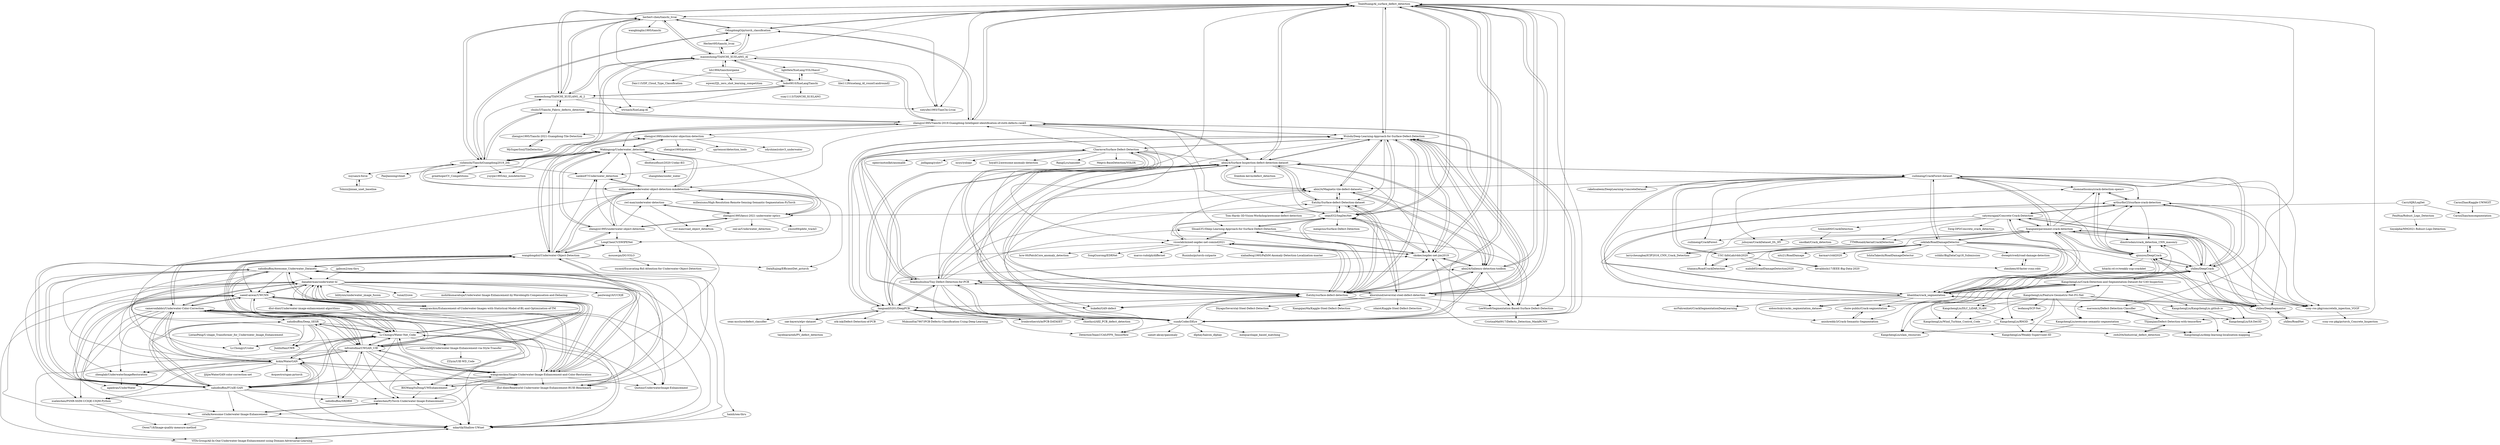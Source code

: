 digraph G {
"YeahHuang/Al_surface_defect_detection" -> "herbert-chen/tianchi_lvcai"
"YeahHuang/Al_surface_defect_detection" -> "Wslsdx/Deep-Learning-Approach-for-Surface-Defect-Detection"
"YeahHuang/Al_surface_defect_detection" -> "abin24/Surface-Inspection-defect-detection-dataset"
"YeahHuang/Al_surface_defect_detection" -> "seanXYZ/SegDecNet"
"YeahHuang/Al_surface_defect_detection" -> "OdingdongO/pytorch_classification"
"YeahHuang/Al_surface_defect_detection" -> "xieyufei1993/TianChi-Lvcai"
"YeahHuang/Al_surface_defect_detection" -> "skokec/segdec-net-jim2019"
"YeahHuang/Al_surface_defect_detection" -> "khornlund/severstal-steel-defect-detection"
"YeahHuang/Al_surface_defect_detection" -> "zhengye1995/Tianchi-2019-Guangdong-Intelligent-identification-of-cloth-defects-rank5"
"YeahHuang/Al_surface_defect_detection" -> "Eatzhy/surface-defect-detection"
"YeahHuang/Al_surface_defect_detection" -> "abin24/Saliency-detection-toolbox"
"YeahHuang/Al_surface_defect_detection" -> "maozezhong/TIANCHI_XUELANG_AI_2"
"YeahHuang/Al_surface_defect_detection" -> "LeeWise9/Segmentation-Based-Surface-Defect-Detection"
"YeahHuang/Al_surface_defect_detection" -> "marooncn/Defect-Detection-Classifier"
"YeahHuang/Al_surface_defect_detection" -> "TSjianjiao/Defect-Detection-with-tensorflow"
"zhengye1995/Tianchi-2019-Guangdong-Intelligent-identification-of-cloth-defects-rank5" -> "cizhenshi/TianchiGuangdong2019_2th"
"zhengye1995/Tianchi-2019-Guangdong-Intelligent-identification-of-cloth-defects-rank5" -> "chuliuT/Tianchi_Fabric_defects_detection"
"zhengye1995/Tianchi-2019-Guangdong-Intelligent-identification-of-cloth-defects-rank5" -> "YeahHuang/Al_surface_defect_detection"
"zhengye1995/Tianchi-2019-Guangdong-Intelligent-identification-of-cloth-defects-rank5" -> "zhengye1995/Tianchi-2021-Guangdong-Tile-Detection"
"zhengye1995/Tianchi-2019-Guangdong-Intelligent-identification-of-cloth-defects-rank5" -> "maozezhong/TIANCHI_XUELANG_AI"
"zhengye1995/Tianchi-2019-Guangdong-Intelligent-identification-of-cloth-defects-rank5" -> "milleniums/underwater-object-detection-mmdetection"
"zhengye1995/Tianchi-2019-Guangdong-Intelligent-identification-of-cloth-defects-rank5" -> "Wslsdx/Deep-Learning-Approach-for-Surface-Defect-Detection"
"zhengye1995/Tianchi-2019-Guangdong-Intelligent-identification-of-cloth-defects-rank5" -> "OdingdongO/pytorch_classification"
"zhengye1995/Tianchi-2019-Guangdong-Intelligent-identification-of-cloth-defects-rank5" -> "Wakinguup/Underwater_detection"
"zhengye1995/Tianchi-2019-Guangdong-Intelligent-identification-of-cloth-defects-rank5" -> "zhengye1995/underwater-objection-detection"
"zhengye1995/Tianchi-2019-Guangdong-Intelligent-identification-of-cloth-defects-rank5" -> "khornlund/severstal-steel-defect-detection"
"zhengye1995/Tianchi-2019-Guangdong-Intelligent-identification-of-cloth-defects-rank5" -> "herbert-chen/tianchi_lvcai"
"zhengye1995/Tianchi-2019-Guangdong-Intelligent-identification-of-cloth-defects-rank5" -> "seanXYZ/SegDecNet"
"zhengye1995/Tianchi-2019-Guangdong-Intelligent-identification-of-cloth-defects-rank5" -> "abin24/Surface-Inspection-defect-detection-dataset"
"zhengye1995/Tianchi-2019-Guangdong-Intelligent-identification-of-cloth-defects-rank5" -> "Eatzhy/surface-defect-detection"
"zhengye1995/Tianchi-2021-Guangdong-Tile-Detection" -> "MySuperSoul/TileDetection"
"abin24/Surface-Inspection-defect-detection-dataset" -> "Wslsdx/Deep-Learning-Approach-for-Surface-Defect-Detection"
"abin24/Surface-Inspection-defect-detection-dataset" -> "YeahHuang/Al_surface_defect_detection"
"abin24/Surface-Inspection-defect-detection-dataset" -> "Eatzhy/surface-defect-detection"
"abin24/Surface-Inspection-defect-detection-dataset" -> "abin24/Magnetic-tile-defect-datasets."
"abin24/Surface-Inspection-defect-detection-dataset" -> "sundyCoder/DEye"
"abin24/Surface-Inspection-defect-detection-dataset" -> "abin24/Saliency-detection-toolbox"
"abin24/Surface-Inspection-defect-detection-dataset" -> "Eatzhy/Surface-defect-Detection-dataset"
"abin24/Surface-Inspection-defect-detection-dataset" -> "Ixiaohuihuihui/Tiny-Defect-Detection-for-PCB"
"abin24/Surface-Inspection-defect-detection-dataset" -> "freedom-kevin/defect_detection"
"abin24/Surface-Inspection-defect-detection-dataset" -> "seanXYZ/SegDecNet"
"abin24/Surface-Inspection-defect-detection-dataset" -> "tangsanli5201/DeepPCB"
"abin24/Surface-Inspection-defect-detection-dataset" -> "skokec/segdec-net-jim2019"
"abin24/Surface-Inspection-defect-detection-dataset" -> "cuilimeng/CrackForest-dataset"
"abin24/Surface-Inspection-defect-detection-dataset" -> "hukefei/GAN-defect"
"abin24/Surface-Inspection-defect-detection-dataset" -> "zhengye1995/Tianchi-2019-Guangdong-Intelligent-identification-of-cloth-defects-rank5"
"sundyCoder/DEye" -> "Wslsdx/Deep-Learning-Approach-for-Surface-Defect-Detection"
"sundyCoder/DEye" -> "abin24/Surface-Inspection-defect-detection-dataset"
"sundyCoder/DEye" -> "Eatzhy/surface-defect-detection"
"sundyCoder/DEye" -> "abin24/Saliency-detection-toolbox"
"sundyCoder/DEye" -> "Ixiaohuihuihui/Tiny-Defect-Detection-for-PCB"
"sundyCoder/DEye" -> "meiqua/shape_based_matching" ["e"=1]
"sundyCoder/DEye" -> "tangsanli5201/DeepPCB"
"sundyCoder/DEye" -> "Charmve/Surface-Defect-Detection"
"sundyCoder/DEye" -> "YeahHuang/Al_surface_defect_detection"
"sundyCoder/DEye" -> "abin24/Magnetic-tile-defect-datasets."
"sundyCoder/DEye" -> "DetectionTeamUCAS/FPN_Tensorflow" ["e"=1]
"sundyCoder/DEye" -> "seanXYZ/SegDecNet"
"sundyCoder/DEye" -> "samet-akcay/ganomaly" ["e"=1]
"sundyCoder/DEye" -> "skokec/segdec-net-jim2019"
"sundyCoder/DEye" -> "dlphay/halcon_dlphay" ["e"=1]
"zhengye1995/underwater-objection-detection" -> "wangdongdut/Underwater-Object-Detection"
"zhengye1995/underwater-objection-detection" -> "zdyshine/yolov3_underwater"
"zhengye1995/underwater-objection-detection" -> "zhengye1995/pretrained"
"zhengye1995/underwater-objection-detection" -> "sankin97/Underwater_detection"
"zhengye1995/underwater-objection-detection" -> "Wakinguup/Underwater_detection"
"zhengye1995/underwater-objection-detection" -> "spytensor/detection_tools"
"Eatzhy/surface-defect-detection" -> "Wslsdx/Deep-Learning-Approach-for-Surface-Defect-Detection"
"Eatzhy/surface-defect-detection" -> "abin24/Surface-Inspection-defect-detection-dataset"
"Eatzhy/surface-defect-detection" -> "sundyCoder/DEye"
"Eatzhy/surface-defect-detection" -> "Charmve/Surface-Defect-Detection"
"Eatzhy/surface-defect-detection" -> "YeahHuang/Al_surface_defect_detection"
"Eatzhy/surface-defect-detection" -> "abin24/Saliency-detection-toolbox"
"Eatzhy/surface-defect-detection" -> "Ixiaohuihuihui/Tiny-Defect-Detection-for-PCB"
"Eatzhy/surface-defect-detection" -> "seanXYZ/SegDecNet"
"Eatzhy/surface-defect-detection" -> "skokec/segdec-net-jim2019"
"Eatzhy/surface-defect-detection" -> "Eatzhy/Surface-defect-Detection-dataset"
"Eatzhy/surface-defect-detection" -> "vicoslab/mixed-segdec-net-comind2021"
"Eatzhy/surface-defect-detection" -> "hukefei/GAN-defect"
"Eatzhy/surface-defect-detection" -> "abin24/Magnetic-tile-defect-datasets."
"Eatzhy/surface-defect-detection" -> "tangsanli5201/DeepPCB"
"Eatzhy/surface-defect-detection" -> "zwb204/Industrial_defect_detection"
"Wslsdx/Deep-Learning-Approach-for-Surface-Defect-Detection" -> "Eatzhy/surface-defect-detection"
"Wslsdx/Deep-Learning-Approach-for-Surface-Defect-Detection" -> "abin24/Surface-Inspection-defect-detection-dataset"
"Wslsdx/Deep-Learning-Approach-for-Surface-Defect-Detection" -> "skokec/segdec-net-jim2019"
"Wslsdx/Deep-Learning-Approach-for-Surface-Defect-Detection" -> "YeahHuang/Al_surface_defect_detection"
"Wslsdx/Deep-Learning-Approach-for-Surface-Defect-Detection" -> "seanXYZ/SegDecNet"
"Wslsdx/Deep-Learning-Approach-for-Surface-Defect-Detection" -> "sundyCoder/DEye"
"Wslsdx/Deep-Learning-Approach-for-Surface-Defect-Detection" -> "abin24/Saliency-detection-toolbox"
"Wslsdx/Deep-Learning-Approach-for-Surface-Defect-Detection" -> "hukefei/GAN-defect"
"Wslsdx/Deep-Learning-Approach-for-Surface-Defect-Detection" -> "Ixiaohuihuihui/Tiny-Defect-Detection-for-PCB"
"Wslsdx/Deep-Learning-Approach-for-Surface-Defect-Detection" -> "abin24/Magnetic-tile-defect-datasets."
"Wslsdx/Deep-Learning-Approach-for-Surface-Defect-Detection" -> "zhengye1995/Tianchi-2019-Guangdong-Intelligent-identification-of-cloth-defects-rank5"
"Wslsdx/Deep-Learning-Approach-for-Surface-Defect-Detection" -> "khornlund/severstal-steel-defect-detection"
"Wslsdx/Deep-Learning-Approach-for-Surface-Defect-Detection" -> "tangsanli5201/DeepPCB"
"Wslsdx/Deep-Learning-Approach-for-Surface-Defect-Detection" -> "Charmve/Surface-Defect-Detection"
"Wslsdx/Deep-Learning-Approach-for-Surface-Defect-Detection" -> "Eatzhy/Surface-defect-Detection-dataset"
"skokec/segdec-net-jim2019" -> "seanXYZ/SegDecNet"
"skokec/segdec-net-jim2019" -> "Wslsdx/Deep-Learning-Approach-for-Surface-Defect-Detection"
"skokec/segdec-net-jim2019" -> "LeeWise9/Segmentation-Based-Surface-Defect-Detection"
"skokec/segdec-net-jim2019" -> "vicoslab/mixed-segdec-net-comind2021"
"skokec/segdec-net-jim2019" -> "YeahHuang/Al_surface_defect_detection"
"skokec/segdec-net-jim2019" -> "abin24/Saliency-detection-toolbox"
"skokec/segdec-net-jim2019" -> "ShuaiLYU/Deep-Learning-Approach-for-Surface-Defect-Detection"
"Eatzhy/Surface-defect-Detection-dataset" -> "abin24/Magnetic-tile-defect-datasets."
"Eatzhy/Surface-defect-Detection-dataset" -> "abin24/Surface-Inspection-defect-detection-dataset"
"Eatzhy/Surface-defect-Detection-dataset" -> "seanXYZ/SegDecNet"
"Eatzhy/Surface-defect-Detection-dataset" -> "khornlund/severstal-steel-defect-detection"
"Eatzhy/Surface-defect-Detection-dataset" -> "Eatzhy/surface-defect-detection"
"Eatzhy/Surface-defect-Detection-dataset" -> "Tom-Hardy-3D-Vision-Workshop/awesome-defect-detection"
"abin24/Magnetic-tile-defect-datasets." -> "abin24/Surface-Inspection-defect-detection-dataset"
"abin24/Magnetic-tile-defect-datasets." -> "abin24/Saliency-detection-toolbox"
"abin24/Magnetic-tile-defect-datasets." -> "Eatzhy/Surface-defect-Detection-dataset"
"abin24/Magnetic-tile-defect-datasets." -> "LeeWise9/Segmentation-Based-Surface-Defect-Detection"
"abin24/Magnetic-tile-defect-datasets." -> "Wslsdx/Deep-Learning-Approach-for-Surface-Defect-Detection"
"shomnathsomu/crack-detection-opencv" -> "arthurflor23/surface-crack-detection"
"shomnathsomu/crack-detection-opencv" -> "qinnzou/DeepCrack"
"yhlleo/RoadNet" -> "yhlleo/DeepSegmentor"
"sekilab/RoadDamageDetector" -> "USC-InfoLab/rddc2020"
"sekilab/RoadDamageDetector" -> "fyangneil/pavement-crack-detection"
"sekilab/RoadDamageDetector" -> "titanmu/RoadCrackDetection"
"sekilab/RoadDamageDetector" -> "dweeptrivedi/road-damage-detection"
"sekilab/RoadDamageDetector" -> "cuilimeng/CrackForest-dataset"
"sekilab/RoadDamageDetector" -> "zhezheey/tf-faster-rcnn-rddc"
"sekilab/RoadDamageDetector" -> "khanhha/crack_segmentation"
"sekilab/RoadDamageDetector" -> "IshitaTakeshi/RoadDamageDetector"
"sekilab/RoadDamageDetector" -> "sshkhr/BigDataCup18_Submission"
"sekilab/RoadDamageDetector" -> "kevaldoshi17/IEEE-Big-Data-2020"
"sekilab/RoadDamageDetector" -> "nitz21/RoadDamage"
"sekilab/RoadDamageDetector" -> "yhlleo/DeepSegmentor"
"sekilab/RoadDamageDetector" -> "yhlleo/DeepCrack"
"sekilab/RoadDamageDetector" -> "karmarv/rdd2020"
"sekilab/RoadDamageDetector" -> "ccny-ros-pkg/concreteIn_inpection_VGGF"
"Charmve/Surface-Defect-Detection" -> "Eatzhy/surface-defect-detection"
"Charmve/Surface-Defect-Detection" -> "openvinotoolkit/anomalib" ["e"=1]
"Charmve/Surface-Defect-Detection" -> "sundyCoder/DEye"
"Charmve/Surface-Defect-Detection" -> "Wslsdx/Deep-Learning-Approach-for-Surface-Defect-Detection"
"Charmve/Surface-Defect-Detection" -> "Ixiaohuihuihui/Tiny-Defect-Detection-for-PCB"
"Charmve/Surface-Defect-Detection" -> "vicoslab/mixed-segdec-net-comind2021"
"Charmve/Surface-Defect-Detection" -> "ShuaiLYU/Deep-Learning-Approach-for-Surface-Defect-Detection"
"Charmve/Surface-Defect-Detection" -> "jinfagang/yolov7" ["e"=1]
"Charmve/Surface-Defect-Detection" -> "iscyy/yoloair" ["e"=1]
"Charmve/Surface-Defect-Detection" -> "abin24/Surface-Inspection-defect-detection-dataset"
"Charmve/Surface-Defect-Detection" -> "hoya012/awesome-anomaly-detection" ["e"=1]
"Charmve/Surface-Defect-Detection" -> "tangsanli5201/DeepPCB"
"Charmve/Surface-Defect-Detection" -> "zhengye1995/Tianchi-2019-Guangdong-Intelligent-identification-of-cloth-defects-rank5"
"Charmve/Surface-Defect-Detection" -> "RangiLyu/nanodet" ["e"=1]
"Charmve/Surface-Defect-Detection" -> "Megvii-BaseDetection/YOLOX" ["e"=1]
"cuilimeng/CrackForest-dataset" -> "fyangneil/pavement-crack-detection"
"cuilimeng/CrackForest-dataset" -> "khanhha/crack_segmentation"
"cuilimeng/CrackForest-dataset" -> "yhlleo/DeepCrack"
"cuilimeng/CrackForest-dataset" -> "cuilimeng/CrackForest"
"cuilimeng/CrackForest-dataset" -> "USC-InfoLab/rddc2020"
"cuilimeng/CrackForest-dataset" -> "abin24/Surface-Inspection-defect-detection-dataset"
"cuilimeng/CrackForest-dataset" -> "sekilab/RoadDamageDetector"
"cuilimeng/CrackForest-dataset" -> "arthurflor23/surface-crack-detection"
"cuilimeng/CrackForest-dataset" -> "ccny-ros-pkg/concreteIn_inpection_VGGF"
"cuilimeng/CrackForest-dataset" -> "yhlleo/DeepSegmentor"
"cuilimeng/CrackForest-dataset" -> "qinnzou/DeepCrack"
"cuilimeng/CrackForest-dataset" -> "abin24/Magnetic-tile-defect-datasets."
"cuilimeng/CrackForest-dataset" -> "rakehsaleem/DeepLearning-ConcreteDataset"
"cuilimeng/CrackForest-dataset" -> "juhuyan/CrackDataset_DL_HY"
"cuilimeng/CrackForest-dataset" -> "shomnathsomu/crack-detection-opencv"
"zae-bayern/elpv-dataset" -> "tayebiarasteh/PV_defect_detection"
"zae-bayern/elpv-dataset" -> "tangsanli5201/DeepPCB"
"cizhenshi/TianchiGuangdong2019_2th" -> "zhengye1995/Tianchi-2019-Guangdong-Intelligent-identification-of-cloth-defects-rank5"
"cizhenshi/TianchiGuangdong2019_2th" -> "chuliuT/Tianchi_Fabric_defects_detection"
"cizhenshi/TianchiGuangdong2019_2th" -> "milleniums/underwater-object-detection-mmdetection"
"cizhenshi/TianchiGuangdong2019_2th" -> "Wakinguup/Underwater_detection"
"cizhenshi/TianchiGuangdong2019_2th" -> "yuyijie1995/my_mmdetection"
"cizhenshi/TianchiGuangdong2019_2th" -> "herbert-chen/tianchi_lvcai"
"cizhenshi/TianchiGuangdong2019_2th" -> "OdingdongO/pytorch_classification"
"cizhenshi/TianchiGuangdong2019_2th" -> "PanJianning/cbnet" ["e"=1]
"cizhenshi/TianchiGuangdong2019_2th" -> "xuyuan/x-force"
"cizhenshi/TianchiGuangdong2019_2th" -> "zhengye1995/underwater-objection-detection"
"cizhenshi/TianchiGuangdong2019_2th" -> "greathope/CV_Competitions"
"cizhenshi/TianchiGuangdong2019_2th" -> "maozezhong/TIANCHI_XUELANG_AI"
"cizhenshi/TianchiGuangdong2019_2th" -> "maozezhong/TIANCHI_XUELANG_AI_2"
"cizhenshi/TianchiGuangdong2019_2th" -> "sankin97/Underwater_detection"
"danaberman/underwater-hl" -> "saeed-anwar/UWCNN"
"danaberman/underwater-hl" -> "mkartik/Shallow-UWnet"
"danaberman/underwater-hl" -> "zhenglab/UnderwaterImageRestoration"
"danaberman/underwater-hl" -> "paulwong16/UCIQE"
"danaberman/underwater-hl" -> "cameronfabbri/Underwater-Color-Correction"
"danaberman/underwater-hl" -> "infrontofme/UWGAN_UIE"
"danaberman/underwater-hl" -> "bilityniu/underwater_image_fusion"
"danaberman/underwater-hl" -> "cxtalk/Awesome-Underwater-Image-Enhancement"
"danaberman/underwater-hl" -> "Quitino/UnderwaterImage-Enhancement"
"danaberman/underwater-hl" -> "wangyanckxx/Single-Underwater-Image-Enhancement-and-Color-Restoration"
"danaberman/underwater-hl" -> "Li-Chongyi/Water-Net_Code"
"danaberman/underwater-hl" -> "tunai/l2uwe"
"danaberman/underwater-hl" -> "mohitkumarahuja/Underwater-Image-Enhancement-by-Wavelength-Compensation-and-Dehazing"
"danaberman/underwater-hl" -> "dlut-dimt/Realworld-Underwater-Image-Enhancement-RUIE-Benchmark"
"danaberman/underwater-hl" -> "wangyanckxx/Enhancement-of-Underwater-Images-with-Statistical-Model-of-BL-and-Optimization-of-TM"
"qinnzou/DeepCrack" -> "yhlleo/DeepCrack"
"qinnzou/DeepCrack" -> "yhlleo/DeepSegmentor"
"qinnzou/DeepCrack" -> "dimitrisdais/crack_detection_CNN_masonry"
"qinnzou/DeepCrack" -> "shomnathsomu/crack-detection-opencv"
"qinnzou/DeepCrack" -> "fyangneil/pavement-crack-detection"
"qinnzou/DeepCrack" -> "khanhha/crack_segmentation"
"qinnzou/DeepCrack" -> "arthurflor23/surface-crack-detection"
"qinnzou/DeepCrack" -> "hitachi-rd-cv/weakly-sup-crackdet"
"satyenrajpal/Concrete-Crack-Detection" -> "ccny-ros-pkg/concreteIn_inpection_VGGF"
"satyenrajpal/Concrete-Crack-Detection" -> "TTMRonald/AerialCrackDetection"
"satyenrajpal/Concrete-Crack-Detection" -> "arthurflor23/surface-crack-detection"
"satyenrajpal/Concrete-Crack-Detection" -> "yhlleo/DeepCrack"
"satyenrajpal/Concrete-Crack-Detection" -> "larrycheungbai/ICIP2016_CNN_Crack_Detection"
"satyenrajpal/Concrete-Crack-Detection" -> "khanhha/crack_segmentation"
"satyenrajpal/Concrete-Crack-Detection" -> "toxinoid00/CrackDetection"
"satyenrajpal/Concrete-Crack-Detection" -> "Swig-DPI/Concrete_crack_detection"
"satyenrajpal/Concrete-Crack-Detection" -> "fyangneil/pavement-crack-detection"
"LintaoPeng/U-shape_Transformer_for_Underwater_Image_Enhancement" -> "Li-Chongyi/Ucolor"
"xahidbuffon/FUnIE-GAN" -> "wangyanckxx/Single-Underwater-Image-Enhancement-and-Color-Restoration"
"xahidbuffon/FUnIE-GAN" -> "cameronfabbri/Underwater-Color-Correction"
"xahidbuffon/FUnIE-GAN" -> "Li-Chongyi/Water-Net_Code"
"xahidbuffon/FUnIE-GAN" -> "saeed-anwar/UWCNN"
"xahidbuffon/FUnIE-GAN" -> "infrontofme/UWGAN_UIE"
"xahidbuffon/FUnIE-GAN" -> "xahidbuffon/Awesome_Underwater_Datasets"
"xahidbuffon/FUnIE-GAN" -> "kskin/WaterGAN"
"xahidbuffon/FUnIE-GAN" -> "xahidbuffon/Deep_SESR"
"xahidbuffon/FUnIE-GAN" -> "wangdongdut/Underwater-Object-Detection"
"xahidbuffon/FUnIE-GAN" -> "xueleichen/PyTorch-Underwater-Image-Enhancement"
"xahidbuffon/FUnIE-GAN" -> "danaberman/underwater-hl"
"xahidbuffon/FUnIE-GAN" -> "cxtalk/Awesome-Underwater-Image-Enhancement"
"xahidbuffon/FUnIE-GAN" -> "xahidbuffon/SRDRM"
"xahidbuffon/FUnIE-GAN" -> "xueleichen/PSNR-SSIM-UCIQE-UIQM-Python"
"xahidbuffon/FUnIE-GAN" -> "mkartik/Shallow-UWnet"
"chuliuT/Tianchi_Fabric_defects_detection" -> "zhengye1995/Tianchi-2019-Guangdong-Intelligent-identification-of-cloth-defects-rank5"
"chuliuT/Tianchi_Fabric_defects_detection" -> "cizhenshi/TianchiGuangdong2019_2th"
"chuliuT/Tianchi_Fabric_defects_detection" -> "maozezhong/TIANCHI_XUELANG_AI_2"
"chuliuT/Tianchi_Fabric_defects_detection" -> "zhengye1995/Tianchi-2021-Guangdong-Tile-Detection"
"maozezhong/TIANCHI_XUELANG_AI" -> "maozezhong/TIANCHI_XUELANG_AI_2"
"maozezhong/TIANCHI_XUELANG_AI" -> "bobo0810/XueLangTianchi"
"maozezhong/TIANCHI_XUELANG_AI" -> "herbert-chen/tianchi_lvcai"
"maozezhong/TIANCHI_XUELANG_AI" -> "Herbert95/tianchi_lvcai"
"maozezhong/TIANCHI_XUELANG_AI" -> "zhengye1995/Tianchi-2019-Guangdong-Intelligent-identification-of-cloth-defects-rank5"
"maozezhong/TIANCHI_XUELANG_AI" -> "lightfate/XueLang-YOLOhasst"
"maozezhong/TIANCHI_XUELANG_AI" -> "lsh1994/tianchiorgame"
"maozezhong/TIANCHI_XUELANG_AI" -> "YeahHuang/Al_surface_defect_detection"
"maozezhong/TIANCHI_XUELANG_AI" -> "cizhenshi/TianchiGuangdong2019_2th"
"maozezhong/TIANCHI_XUELANG_AI" -> "xieyufei1993/TianChi-Lvcai"
"maozezhong/TIANCHI_XUELANG_AI" -> "wtrnash/XueLang-AI"
"maozezhong/TIANCHI_XUELANG_AI" -> "OdingdongO/pytorch_classification"
"dimitrisdais/crack_detection_CNN_masonry" -> "qinnzou/DeepCrack"
"yhlleo/DeepCrack" -> "yhlleo/DeepSegmentor"
"yhlleo/DeepCrack" -> "khanhha/crack_segmentation"
"yhlleo/DeepCrack" -> "qinnzou/DeepCrack"
"yhlleo/DeepCrack" -> "fyangneil/pavement-crack-detection"
"yhlleo/DeepCrack" -> "ccny-ros-pkg/concreteIn_inpection_VGGF"
"yhlleo/DeepCrack" -> "anishreddy3/Crack-Semantic-Segmentation"
"yhlleo/DeepCrack" -> "satyenrajpal/Concrete-Crack-Detection"
"yhlleo/DeepCrack" -> "arthurflor23/surface-crack-detection"
"yhlleo/DeepCrack" -> "KangchengLiu/Crack-Detection-and-Segmentation-Dataset-for-UAV-Inspection"
"yhlleo/DeepCrack" -> "dimitrisdais/crack_detection_CNN_masonry"
"yhlleo/DeepCrack" -> "choiw-public/Crack-segmentation"
"yhlleo/DeepCrack" -> "aidonchuk/cracks_segmentation_dataset"
"yhlleo/DeepCrack" -> "cuilimeng/CrackForest-dataset"
"cameronfabbri/Underwater-Color-Correction" -> "kskin/WaterGAN"
"cameronfabbri/Underwater-Color-Correction" -> "xahidbuffon/FUnIE-GAN"
"cameronfabbri/Underwater-Color-Correction" -> "wangyanckxx/Single-Underwater-Image-Enhancement-and-Color-Restoration"
"cameronfabbri/Underwater-Color-Correction" -> "Li-Chongyi/Water-Net_Code"
"cameronfabbri/Underwater-Color-Correction" -> "infrontofme/UWGAN_UIE"
"cameronfabbri/Underwater-Color-Correction" -> "danaberman/underwater-hl"
"cameronfabbri/Underwater-Color-Correction" -> "saeed-anwar/UWCNN"
"cameronfabbri/Underwater-Color-Correction" -> "dlut-dimt/Realworld-Underwater-Image-Enhancement-RUIE-Benchmark"
"cameronfabbri/Underwater-Color-Correction" -> "mkartik/Shallow-UWnet"
"cameronfabbri/Underwater-Color-Correction" -> "zhenglab/UnderwaterImageRestoration"
"cameronfabbri/Underwater-Color-Correction" -> "agaldran/UnderWater"
"cameronfabbri/Underwater-Color-Correction" -> "xahidbuffon/Deep_SESR"
"cameronfabbri/Underwater-Color-Correction" -> "wangdongdut/Underwater-Object-Detection"
"cameronfabbri/Underwater-Color-Correction" -> "Quitino/UnderwaterImage-Enhancement"
"cameronfabbri/Underwater-Color-Correction" -> "xueleichen/PSNR-SSIM-UCIQE-UIQM-Python"
"seanXYZ/SegDecNet" -> "skokec/segdec-net-jim2019"
"seanXYZ/SegDecNet" -> "vicoslab/mixed-segdec-net-comind2021"
"seanXYZ/SegDecNet" -> "Wslsdx/Deep-Learning-Approach-for-Surface-Defect-Detection"
"seanXYZ/SegDecNet" -> "ShuaiLYU/Deep-Learning-Approach-for-Surface-Defect-Detection"
"seanXYZ/SegDecNet" -> "YeahHuang/Al_surface_defect_detection"
"seanXYZ/SegDecNet" -> "mengcius/Surface-Defect-Detection"
"seanXYZ/SegDecNet" -> "Eatzhy/Surface-defect-Detection-dataset"
"seanXYZ/SegDecNet" -> "Eatzhy/surface-defect-detection"
"Wakinguup/Underwater_detection" -> "milleniums/underwater-object-detection-mmdetection"
"Wakinguup/Underwater_detection" -> "zhengye1995/underwater-object-detection"
"Wakinguup/Underwater_detection" -> "wangdongdut/Underwater-Object-Detection"
"Wakinguup/Underwater_detection" -> "sankin97/Underwater_detection"
"Wakinguup/Underwater_detection" -> "zhengye1995/kesci-2021-underwater-optics"
"Wakinguup/Underwater_detection" -> "cizhenshi/TianchiGuangdong2019_2th"
"Wakinguup/Underwater_detection" -> "zhengye1995/underwater-objection-detection"
"Wakinguup/Underwater_detection" -> "yuyijie1995/my_mmdetection"
"Wakinguup/Underwater_detection" -> "dbofseuofhust/2020-Uodac-KG"
"OdingdongO/pytorch_classification" -> "herbert-chen/tianchi_lvcai"
"OdingdongO/pytorch_classification" -> "YeahHuang/Al_surface_defect_detection"
"OdingdongO/pytorch_classification" -> "cizhenshi/TianchiGuangdong2019_2th"
"OdingdongO/pytorch_classification" -> "Herbert95/tianchi_lvcai"
"OdingdongO/pytorch_classification" -> "maozezhong/TIANCHI_XUELANG_AI"
"OdingdongO/pytorch_classification" -> "zhengye1995/Tianchi-2019-Guangdong-Intelligent-identification-of-cloth-defects-rank5"
"khanhha/crack_segmentation" -> "yhlleo/DeepCrack"
"khanhha/crack_segmentation" -> "yhlleo/DeepSegmentor"
"khanhha/crack_segmentation" -> "fyangneil/pavement-crack-detection"
"khanhha/crack_segmentation" -> "qinnzou/DeepCrack"
"khanhha/crack_segmentation" -> "arthurflor23/surface-crack-detection"
"khanhha/crack_segmentation" -> "KangchengLiu/Crack-Detection-and-Segmentation-Dataset-for-UAV-Inspection"
"khanhha/crack_segmentation" -> "cuilimeng/CrackForest-dataset"
"khanhha/crack_segmentation" -> "anishreddy3/Crack-Semantic-Segmentation"
"khanhha/crack_segmentation" -> "satyenrajpal/Concrete-Crack-Detection"
"khanhha/crack_segmentation" -> "ccny-ros-pkg/concreteIn_inpection_VGGF"
"khanhha/crack_segmentation" -> "mrFahrenhiet/CrackSegmentationDeepLearning"
"khanhha/crack_segmentation" -> "dimitrisdais/crack_detection_CNN_masonry"
"khanhha/crack_segmentation" -> "choiw-public/Crack-segmentation"
"khanhha/crack_segmentation" -> "shomnathsomu/crack-detection-opencv"
"khanhha/crack_segmentation" -> "aidonchuk/cracks_segmentation_dataset"
"Li-Chongyi/Water-Net_Code" -> "xahidbuffon/FUnIE-GAN"
"Li-Chongyi/Water-Net_Code" -> "infrontofme/UWGAN_UIE"
"Li-Chongyi/Water-Net_Code" -> "cameronfabbri/Underwater-Color-Correction"
"Li-Chongyi/Water-Net_Code" -> "wangyanckxx/Single-Underwater-Image-Enhancement-and-Color-Restoration"
"Li-Chongyi/Water-Net_Code" -> "BIGWangYuDong/UWEnhancement"
"Li-Chongyi/Water-Net_Code" -> "kskin/WaterGAN"
"Li-Chongyi/Water-Net_Code" -> "mkartik/Shallow-UWnet"
"Li-Chongyi/Water-Net_Code" -> "saeed-anwar/UWCNN"
"Li-Chongyi/Water-Net_Code" -> "danaberman/underwater-hl"
"Li-Chongyi/Water-Net_Code" -> "xahidbuffon/Deep_SESR"
"Li-Chongyi/Water-Net_Code" -> "xahidbuffon/SRDRM"
"Li-Chongyi/Water-Net_Code" -> "JunlinHan/CWR"
"Li-Chongyi/Water-Net_Code" -> "AdarshMJ/Underwater-Image-Enhancement-via-Style-Transfer"
"Li-Chongyi/Water-Net_Code" -> "Li-Chongyi/Ucolor"
"Li-Chongyi/Water-Net_Code" -> "xahidbuffon/Awesome_Underwater_Datasets"
"infrontofme/UWGAN_UIE" -> "saeed-anwar/UWCNN"
"infrontofme/UWGAN_UIE" -> "Li-Chongyi/Water-Net_Code"
"infrontofme/UWGAN_UIE" -> "xahidbuffon/FUnIE-GAN"
"infrontofme/UWGAN_UIE" -> "cameronfabbri/Underwater-Color-Correction"
"infrontofme/UWGAN_UIE" -> "kskin/WaterGAN"
"infrontofme/UWGAN_UIE" -> "danaberman/underwater-hl"
"infrontofme/UWGAN_UIE" -> "wangdongdut/Underwater-Object-Detection"
"infrontofme/UWGAN_UIE" -> "zhenglab/UnderwaterImageRestoration"
"infrontofme/UWGAN_UIE" -> "wangyanckxx/Single-Underwater-Image-Enhancement-and-Color-Restoration"
"infrontofme/UWGAN_UIE" -> "mkartik/Shallow-UWnet"
"infrontofme/UWGAN_UIE" -> "xahidbuffon/Deep_SESR"
"infrontofme/UWGAN_UIE" -> "dlut-dimt/Realworld-Underwater-Image-Enhancement-RUIE-Benchmark"
"infrontofme/UWGAN_UIE" -> "VITA-Group/All-In-One-Underwater-Image-Enhancement-using-Domain-Adversarial-Learning"
"infrontofme/UWGAN_UIE" -> "xahidbuffon/Awesome_Underwater_Datasets"
"infrontofme/UWGAN_UIE" -> "BIGWangYuDong/UWEnhancement"
"wangyanckxx/Single-Underwater-Image-Enhancement-and-Color-Restoration" -> "xahidbuffon/FUnIE-GAN"
"wangyanckxx/Single-Underwater-Image-Enhancement-and-Color-Restoration" -> "cameronfabbri/Underwater-Color-Correction"
"wangyanckxx/Single-Underwater-Image-Enhancement-and-Color-Restoration" -> "Li-Chongyi/Water-Net_Code"
"wangyanckxx/Single-Underwater-Image-Enhancement-and-Color-Restoration" -> "danaberman/underwater-hl"
"wangyanckxx/Single-Underwater-Image-Enhancement-and-Color-Restoration" -> "saeed-anwar/UWCNN"
"wangyanckxx/Single-Underwater-Image-Enhancement-and-Color-Restoration" -> "xahidbuffon/Awesome_Underwater_Datasets"
"wangyanckxx/Single-Underwater-Image-Enhancement-and-Color-Restoration" -> "infrontofme/UWGAN_UIE"
"wangyanckxx/Single-Underwater-Image-Enhancement-and-Color-Restoration" -> "wangdongdut/Underwater-Object-Detection"
"wangyanckxx/Single-Underwater-Image-Enhancement-and-Color-Restoration" -> "cxtalk/Awesome-Underwater-Image-Enhancement"
"wangyanckxx/Single-Underwater-Image-Enhancement-and-Color-Restoration" -> "kskin/WaterGAN"
"wangyanckxx/Single-Underwater-Image-Enhancement-and-Color-Restoration" -> "BIGWangYuDong/UWEnhancement"
"wangyanckxx/Single-Underwater-Image-Enhancement-and-Color-Restoration" -> "xueleichen/PyTorch-Underwater-Image-Enhancement"
"wangyanckxx/Single-Underwater-Image-Enhancement-and-Color-Restoration" -> "dlut-dimt/Realworld-Underwater-Image-Enhancement-RUIE-Benchmark"
"wangyanckxx/Single-Underwater-Image-Enhancement-and-Color-Restoration" -> "Quitino/UnderwaterImage-Enhancement"
"wangyanckxx/Single-Underwater-Image-Enhancement-and-Color-Restoration" -> "Wakinguup/Underwater_detection"
"khornlund/severstal-steel-defect-detection" -> "Diyago/Severstal-Steel-Defect-Detection"
"khornlund/severstal-steel-defect-detection" -> "YeahHuang/Al_surface_defect_detection"
"khornlund/severstal-steel-defect-detection" -> "Eatzhy/Surface-defect-Detection-dataset"
"khornlund/severstal-steel-defect-detection" -> "Ixiaohuihuihui/Tiny-Defect-Detection-for-PCB"
"khornlund/severstal-steel-defect-detection" -> "zhengye1995/Tianchi-2019-Guangdong-Intelligent-identification-of-cloth-defects-rank5"
"khornlund/severstal-steel-defect-detection" -> "XiangqianMa/Kaggle-Steel-Defect-Detection"
"khornlund/severstal-steel-defect-detection" -> "LeeWise9/Segmentation-Based-Surface-Defect-Detection"
"khornlund/severstal-steel-defect-detection" -> "Wslsdx/Deep-Learning-Approach-for-Surface-Defect-Detection"
"khornlund/severstal-steel-defect-detection" -> "zdaiot/Kaggle-Steel-Defect-Detection"
"khornlund/severstal-steel-defect-detection" -> "seanXYZ/SegDecNet"
"khornlund/severstal-steel-defect-detection" -> "marooncn/Defect-Detection-Classifier"
"khornlund/severstal-steel-defect-detection" -> "hukefei/GAN-defect"
"Ixiaohuihuihui/Tiny-Defect-Detection-for-PCB" -> "tangsanli5201/DeepPCB"
"Ixiaohuihuihui/Tiny-Defect-Detection-for-PCB" -> "abin24/Saliency-detection-toolbox"
"Ixiaohuihuihui/Tiny-Defect-Detection-for-PCB" -> "DetectionTeamUCAS/FPN_Tensorflow" ["e"=1]
"Ixiaohuihuihui/Tiny-Defect-Detection-for-PCB" -> "chinthysl/AXI_PCB_defect_detection"
"Ixiaohuihuihui/Tiny-Defect-Detection-for-PCB" -> "Eatzhy/surface-defect-detection"
"Ixiaohuihuihui/Tiny-Defect-Detection-for-PCB" -> "Wslsdx/Deep-Learning-Approach-for-Surface-Defect-Detection"
"Ixiaohuihuihui/Tiny-Defect-Detection-for-PCB" -> "khornlund/severstal-steel-defect-detection"
"Ixiaohuihuihui/Tiny-Defect-Detection-for-PCB" -> "sundyCoder/DEye"
"Ixiaohuihuihui/Tiny-Defect-Detection-for-PCB" -> "abin24/Surface-Inspection-defect-detection-dataset"
"Ixiaohuihuihui/Tiny-Defect-Detection-for-PCB" -> "YeahHuang/Al_surface_defect_detection"
"Ixiaohuihuihui/Tiny-Defect-Detection-for-PCB" -> "Eatzhy/Surface-defect-Detection-dataset"
"Ixiaohuihuihui/Tiny-Defect-Detection-for-PCB" -> "Charmve/Surface-Defect-Detection"
"Ixiaohuihuihui/Tiny-Defect-Detection-for-PCB" -> "Ironbrotherstyle/PCB-DATASET"
"Ixiaohuihuihui/Tiny-Defect-Detection-for-PCB" -> "abin24/Magnetic-tile-defect-datasets."
"Ixiaohuihuihui/Tiny-Defect-Detection-for-PCB" -> "ShuaiLYU/Deep-Learning-Approach-for-Surface-Defect-Detection"
"xueleichen/PSNR-SSIM-UCIQE-UIQM-Python" -> "Owen718/Image-quality-measure-method"
"xueleichen/PSNR-SSIM-UCIQE-UIQM-Python" -> "mkartik/Shallow-UWnet"
"zhenglab/UnderwaterImageRestoration" -> "agaldran/UnderWater"
"wangdongdut/Underwater-Object-Detection" -> "milleniums/underwater-object-detection-mmdetection"
"wangdongdut/Underwater-Object-Detection" -> "zhengye1995/underwater-object-detection"
"wangdongdut/Underwater-Object-Detection" -> "zhengye1995/underwater-objection-detection"
"wangdongdut/Underwater-Object-Detection" -> "infrontofme/UWGAN_UIE"
"wangdongdut/Underwater-Object-Detection" -> "Wakinguup/Underwater_detection"
"wangdongdut/Underwater-Object-Detection" -> "LongChenCV/SWIPENet"
"wangdongdut/Underwater-Object-Detection" -> "wangyanckxx/Single-Underwater-Image-Enhancement-and-Color-Restoration"
"wangdongdut/Underwater-Object-Detection" -> "sankin97/Underwater_detection"
"wangdongdut/Underwater-Object-Detection" -> "xahidbuffon/FUnIE-GAN"
"wangdongdut/Underwater-Object-Detection" -> "DataXujing/EfficientDet_pytorch"
"wangdongdut/Underwater-Object-Detection" -> "Li-Chongyi/Water-Net_Code"
"wangdongdut/Underwater-Object-Detection" -> "cameronfabbri/Underwater-Color-Correction"
"wangdongdut/Underwater-Object-Detection" -> "xahidbuffon/Awesome_Underwater_Datasets"
"wangdongdut/Underwater-Object-Detection" -> "saeed-anwar/UWCNN"
"wangdongdut/Underwater-Object-Detection" -> "dlut-dimt/Realworld-Underwater-Image-Enhancement-RUIE-Benchmark"
"Herbert95/tianchi_lvcai" -> "maozezhong/TIANCHI_XUELANG_AI"
"maozezhong/TIANCHI_XUELANG_AI_2" -> "maozezhong/TIANCHI_XUELANG_AI"
"maozezhong/TIANCHI_XUELANG_AI_2" -> "bobo0810/XueLangTianchi"
"maozezhong/TIANCHI_XUELANG_AI_2" -> "wtrnash/XueLang-AI"
"maozezhong/TIANCHI_XUELANG_AI_2" -> "herbert-chen/tianchi_lvcai"
"maozezhong/TIANCHI_XUELANG_AI_2" -> "xieyufei1993/TianChi-Lvcai"
"maozezhong/TIANCHI_XUELANG_AI_2" -> "YeahHuang/Al_surface_defect_detection"
"maozezhong/TIANCHI_XUELANG_AI_2" -> "chuliuT/Tianchi_Fabric_defects_detection"
"USC-InfoLab/rddc2020" -> "kevaldoshi17/IEEE-Big-Data-2020"
"USC-InfoLab/rddc2020" -> "sekilab/RoadDamageDetector"
"USC-InfoLab/rddc2020" -> "titanmu/RoadCrackDetection"
"USC-InfoLab/rddc2020" -> "mahdi65/roadDamageDetection2020"
"USC-InfoLab/rddc2020" -> "cuilimeng/CrackForest-dataset"
"LongChenCV/SWIPENet" -> "mousecpn/DG-YOLO"
"LongChenCV/SWIPENet" -> "wangdongdut/Underwater-Object-Detection"
"milleniums/underwater-object-detection-mmdetection" -> "Wakinguup/Underwater_detection"
"milleniums/underwater-object-detection-mmdetection" -> "zhengye1995/underwater-object-detection"
"milleniums/underwater-object-detection-mmdetection" -> "sankin97/Underwater_detection"
"milleniums/underwater-object-detection-mmdetection" -> "wangdongdut/Underwater-Object-Detection"
"milleniums/underwater-object-detection-mmdetection" -> "zhengye1995/kesci-2021-underwater-optics"
"milleniums/underwater-object-detection-mmdetection" -> "zwl-max/underwater-detection"
"milleniums/underwater-object-detection-mmdetection" -> "cizhenshi/TianchiGuangdong2019_2th"
"milleniums/underwater-object-detection-mmdetection" -> "milleniums/High-Resolution-Remote-Sensing-Semantic-Segmentation-PyTorch" ["e"=1]
"milleniums/underwater-object-detection-mmdetection" -> "DataXujing/EfficientDet_pytorch"
"milleniums/underwater-object-detection-mmdetection" -> "LongChenCV/SWIPENet"
"milleniums/underwater-object-detection-mmdetection" -> "infrontofme/UWGAN_UIE"
"zwl-max/underwater-detection" -> "zhengye1995/kesci-2021-underwater-optics"
"zwl-max/underwater-detection" -> "zwl-max/road_object_detection"
"zwb204/Industrial_defect_detection" -> "TSjianjiao/Defect-Detection-with-tensorflow"
"MySuperSoul/TileDetection" -> "zhengye1995/Tianchi-2021-Guangdong-Tile-Detection"
"LeeWise9/Segmentation-Based-Surface-Defect-Detection" -> "CristinaMa0917/Defects_Detection_MaskRCNN"
"ShuaiLYU/Deep-Learning-Approach-for-Surface-Defect-Detection" -> "seanXYZ/SegDecNet"
"ShuaiLYU/Deep-Learning-Approach-for-Surface-Defect-Detection" -> "vicoslab/mixed-segdec-net-comind2021"
"ShuaiLYU/Deep-Learning-Approach-for-Surface-Defect-Detection" -> "LeeWise9/Segmentation-Based-Surface-Defect-Detection"
"ShuaiLYU/Deep-Learning-Approach-for-Surface-Defect-Detection" -> "skokec/segdec-net-jim2019"
"abin24/Saliency-detection-toolbox" -> "abin24/Magnetic-tile-defect-datasets."
"abin24/Saliency-detection-toolbox" -> "skokec/segdec-net-jim2019"
"abin24/Saliency-detection-toolbox" -> "abin24/Surface-Inspection-defect-detection-dataset"
"abin24/Saliency-detection-toolbox" -> "Ixiaohuihuihui/Tiny-Defect-Detection-for-PCB"
"abin24/Saliency-detection-toolbox" -> "Eatzhy/surface-defect-detection"
"abin24/Saliency-detection-toolbox" -> "YeahHuang/Al_surface_defect_detection"
"abin24/Saliency-detection-toolbox" -> "Wslsdx/Deep-Learning-Approach-for-Surface-Defect-Detection"
"abin24/Saliency-detection-toolbox" -> "LeeWise9/Segmentation-Based-Surface-Defect-Detection"
"abin24/Saliency-detection-toolbox" -> "sundyCoder/DEye"
"lsh1994/tianchiorgame" -> "Daic115/DF_Cloud_Type_Classification"
"lsh1994/tianchiorgame" -> "maozezhong/TIANCHI_XUELANG_AI"
"lsh1994/tianchiorgame" -> "wpwei/ZJL_zero_shot_learning_competition"
"arthurflor23/surface-crack-detection" -> "shomnathsomu/crack-detection-opencv"
"arthurflor23/surface-crack-detection" -> "satyenrajpal/Concrete-Crack-Detection"
"arthurflor23/surface-crack-detection" -> "ccny-ros-pkg/concreteIn_inpection_VGGF"
"arthurflor23/surface-crack-detection" -> "khanhha/crack_segmentation"
"arthurflor23/surface-crack-detection" -> "yhlleo/DeepCrack"
"arthurflor23/surface-crack-detection" -> "dimitrisdais/crack_detection_CNN_masonry"
"mkartik/Shallow-UWnet" -> "VITA-Group/All-In-One-Underwater-Image-Enhancement-using-Domain-Adversarial-Learning"
"tangsanli5201/DeepPCB" -> "Ixiaohuihuihui/Tiny-Defect-Detection-for-PCB"
"tangsanli5201/DeepPCB" -> "zae-bayern/elpv-dataset"
"tangsanli5201/DeepPCB" -> "sundyCoder/DEye"
"tangsanli5201/DeepPCB" -> "abin24/Surface-Inspection-defect-detection-dataset"
"tangsanli5201/DeepPCB" -> "Eatzhy/surface-defect-detection"
"tangsanli5201/DeepPCB" -> "utk-ink/Defect-Detection-of-PCB"
"tangsanli5201/DeepPCB" -> "vicoslab/mixed-segdec-net-comind2021"
"tangsanli5201/DeepPCB" -> "Ironbrotherstyle/PCB-DATASET"
"tangsanli5201/DeepPCB" -> "skokec/segdec-net-jim2019"
"tangsanli5201/DeepPCB" -> "Wslsdx/Deep-Learning-Approach-for-Surface-Defect-Detection"
"tangsanli5201/DeepPCB" -> "MukundSai7907/PCB-Defects-Classification-Using-Deep-Learning"
"tangsanli5201/DeepPCB" -> "sean-mcclure/defect_classifier"
"tangsanli5201/DeepPCB" -> "chinthysl/AXI_PCB_defect_detection"
"tangsanli5201/DeepPCB" -> "DetectionTeamUCAS/FPN_Tensorflow" ["e"=1]
"hainh/sea-thru" -> "mkartik/Shallow-UWnet"
"sankin97/Underwater_detection" -> "milleniums/underwater-object-detection-mmdetection"
"TSjianjiao/Defect-Detection-with-tensorflow" -> "zwb204/Industrial_defect_detection"
"TSjianjiao/Defect-Detection-with-tensorflow" -> "marooncn/Defect-Detection-Classifier"
"KangchengLiu/DLC_LiDAR_SLAM" -> "KangchengLiu/Wind_Turbine_Control_Code"
"KangchengLiu/DLC_LiDAR_SLAM" -> "KangchengLiu/RM3D"
"kskin/WaterGAN" -> "cameronfabbri/Underwater-Color-Correction"
"kskin/WaterGAN" -> "Li-Chongyi/Water-Net_Code"
"kskin/WaterGAN" -> "infrontofme/UWGAN_UIE"
"kskin/WaterGAN" -> "ljlijie/WaterGAN-color-correction-net"
"kskin/WaterGAN" -> "xahidbuffon/FUnIE-GAN"
"kskin/WaterGAN" -> "danaberman/underwater-hl"
"kskin/WaterGAN" -> "xahidbuffon/Deep_SESR"
"kskin/WaterGAN" -> "dlut-dimt/Realworld-Underwater-Image-Enhancement-RUIE-Benchmark"
"kskin/WaterGAN" -> "agaldran/UnderWater"
"kskin/WaterGAN" -> "wangyanckxx/Single-Underwater-Image-Enhancement-and-Color-Restoration"
"kskin/WaterGAN" -> "saeed-anwar/UWCNN"
"kskin/WaterGAN" -> "mkartik/Shallow-UWnet"
"kskin/WaterGAN" -> "zhenglab/UnderwaterImageRestoration"
"kskin/WaterGAN" -> "xueleichen/PSNR-SSIM-UCIQE-UIQM-Python"
"kskin/WaterGAN" -> "Arquestro/ugan-pytorch"
"KangchengLiu/Feature-Geometric-Net-FG-Net" -> "KangchengLiu/RM3D"
"KangchengLiu/Feature-Geometric-Net-FG-Net" -> "KangchengLiu/Wind_Turbine_Control_Code"
"KangchengLiu/Feature-Geometric-Net-FG-Net" -> "KangchengLiu/Crack-Detection-and-Segmentation-Dataset-for-UAV-Inspection"
"KangchengLiu/Feature-Geometric-Net-FG-Net" -> "KangchengLiu/deep-learning-localization-mapping"
"KangchengLiu/Feature-Geometric-Net-FG-Net" -> "KangchengLiu/DLC_LiDAR_SLAM"
"KangchengLiu/Feature-Geometric-Net-FG-Net" -> "KangchengLiu/slam_resources"
"KangchengLiu/Feature-Geometric-Net-FG-Net" -> "KangchengLiu/KangchengLiu.github.io"
"KangchengLiu/Feature-Geometric-Net-FG-Net" -> "KangchengLiu/awesome-semantic-segmentation"
"KangchengLiu/Feature-Geometric-Net-FG-Net" -> "KangchengLiu/Weakly-Supervised-3D"
"KangchengLiu/Feature-Geometric-Net-FG-Net" -> "KangchengLiu/SA-Det3D"
"KangchengLiu/Feature-Geometric-Net-FG-Net" -> "leofansq/SCF-Net" ["e"=1]
"fyangneil/pavement-crack-detection" -> "khanhha/crack_segmentation"
"fyangneil/pavement-crack-detection" -> "yhlleo/DeepCrack"
"fyangneil/pavement-crack-detection" -> "qinnzou/DeepCrack"
"fyangneil/pavement-crack-detection" -> "yhlleo/DeepSegmentor"
"fyangneil/pavement-crack-detection" -> "cuilimeng/CrackForest-dataset"
"fyangneil/pavement-crack-detection" -> "shomnathsomu/crack-detection-opencv"
"fyangneil/pavement-crack-detection" -> "arthurflor23/surface-crack-detection"
"fyangneil/pavement-crack-detection" -> "satyenrajpal/Concrete-Crack-Detection"
"fyangneil/pavement-crack-detection" -> "sekilab/RoadDamageDetector"
"fyangneil/pavement-crack-detection" -> "cuilimeng/CrackForest"
"fyangneil/pavement-crack-detection" -> "juhuyan/CrackDataset_DL_HY"
"fyangneil/pavement-crack-detection" -> "ccny-ros-pkg/concreteIn_inpection_VGGF"
"fyangneil/pavement-crack-detection" -> "dimitrisdais/crack_detection_CNN_masonry"
"fyangneil/pavement-crack-detection" -> "titanmu/RoadCrackDetection"
"fyangneil/pavement-crack-detection" -> "TTMRonald/AerialCrackDetection"
"bobo0810/XueLangTianchi" -> "lightfate/XueLang-YOLOhasst"
"bobo0810/XueLangTianchi" -> "maozezhong/TIANCHI_XUELANG_AI_2"
"bobo0810/XueLangTianchi" -> "maozezhong/TIANCHI_XUELANG_AI"
"bobo0810/XueLangTianchi" -> "wtrnash/XueLang-AI"
"bobo0810/XueLangTianchi" -> "suay1113/TIANCHI_XUELANG"
"CarnoZhao/Kaggle-UWMGIT" -> "CarnoZhao/mmsegmentation"
"KangchengLiu/awesome-semantic-segmentation" -> "KangchengLiu/deep-learning-localization-mapping"
"KangchengLiu/awesome-semantic-segmentation" -> "KangchengLiu/Weakly-Supervised-3D"
"zhengye1995/underwater-object-detection" -> "zhengye1995/kesci-2021-underwater-optics"
"zhengye1995/underwater-object-detection" -> "milleniums/underwater-object-detection-mmdetection"
"zhengye1995/underwater-object-detection" -> "Wakinguup/Underwater_detection"
"zhengye1995/underwater-object-detection" -> "wangdongdut/Underwater-Object-Detection"
"zhengye1995/underwater-object-detection" -> "zwl-max/underwater-detection"
"zhengye1995/underwater-object-detection" -> "sankin97/Underwater_detection"
"zhengye1995/underwater-object-detection" -> "LongChenCV/SWIPENet"
"titanmu/RoadCrackDetection" -> "USC-InfoLab/rddc2020"
"xahidbuffon/Awesome_Underwater_Datasets" -> "xahidbuffon/FUnIE-GAN"
"xahidbuffon/Awesome_Underwater_Datasets" -> "wangyanckxx/Single-Underwater-Image-Enhancement-and-Color-Restoration"
"xahidbuffon/Awesome_Underwater_Datasets" -> "Li-Chongyi/Water-Net_Code"
"xahidbuffon/Awesome_Underwater_Datasets" -> "BIGWangYuDong/UWEnhancement"
"xahidbuffon/Awesome_Underwater_Datasets" -> "wangdongdut/Underwater-Object-Detection"
"xahidbuffon/Awesome_Underwater_Datasets" -> "danaberman/underwater-hl"
"xahidbuffon/Awesome_Underwater_Datasets" -> "infrontofme/UWGAN_UIE"
"xahidbuffon/Awesome_Underwater_Datasets" -> "xueleichen/PSNR-SSIM-UCIQE-UIQM-Python"
"xahidbuffon/Awesome_Underwater_Datasets" -> "JunlinHan/CWR"
"xahidbuffon/Awesome_Underwater_Datasets" -> "hainh/sea-thru"
"xahidbuffon/Awesome_Underwater_Datasets" -> "Li-Chongyi/Ucolor"
"xahidbuffon/Awesome_Underwater_Datasets" -> "mkartik/Shallow-UWnet"
"xahidbuffon/Awesome_Underwater_Datasets" -> "saeed-anwar/UWCNN"
"xahidbuffon/Awesome_Underwater_Datasets" -> "kskin/WaterGAN"
"xahidbuffon/Awesome_Underwater_Datasets" -> "dlut-dimt/Realworld-Underwater-Image-Enhancement-RUIE-Benchmark"
"zhengye1995/kesci-2021-underwater-optics" -> "zwl-max/underwater-detection"
"zhengye1995/kesci-2021-underwater-optics" -> "zhengye1995/underwater-object-detection"
"zhengye1995/kesci-2021-underwater-optics" -> "ymzis69/gddw_track3"
"zhengye1995/kesci-2021-underwater-optics" -> "zml-ai/Underwater_detection"
"zhengye1995/kesci-2021-underwater-optics" -> "milleniums/underwater-object-detection-mmdetection"
"zhengye1995/kesci-2021-underwater-optics" -> "zwl-max/road_object_detection"
"xueleichen/PyTorch-Underwater-Image-Enhancement" -> "cxtalk/Awesome-Underwater-Image-Enhancement"
"xueleichen/PyTorch-Underwater-Image-Enhancement" -> "mkartik/Shallow-UWnet"
"jgibson2/sea-thru" -> "danaberman/underwater-hl"
"dweeptrivedi/road-damage-detection" -> "zhezheey/tf-faster-rcnn-rddc"
"herbert-chen/tianchi_lvcai" -> "OdingdongO/pytorch_classification"
"herbert-chen/tianchi_lvcai" -> "YeahHuang/Al_surface_defect_detection"
"herbert-chen/tianchi_lvcai" -> "xieyufei1993/TianChi-Lvcai"
"herbert-chen/tianchi_lvcai" -> "wangbinglin1995/tianchi"
"herbert-chen/tianchi_lvcai" -> "maozezhong/TIANCHI_XUELANG_AI_2"
"herbert-chen/tianchi_lvcai" -> "maozezhong/TIANCHI_XUELANG_AI"
"herbert-chen/tianchi_lvcai" -> "cizhenshi/TianchiGuangdong2019_2th"
"herbert-chen/tianchi_lvcai" -> "bobo0810/XueLangTianchi"
"BIGWangYuDong/UWEnhancement" -> "Li-Chongyi/Water-Net_Code"
"BIGWangYuDong/UWEnhancement" -> "xueleichen/PyTorch-Underwater-Image-Enhancement"
"BIGWangYuDong/UWEnhancement" -> "xahidbuffon/Awesome_Underwater_Datasets"
"yhlleo/DeepSegmentor" -> "yhlleo/DeepCrack"
"yhlleo/DeepSegmentor" -> "qinnzou/DeepCrack"
"yhlleo/DeepSegmentor" -> "khanhha/crack_segmentation"
"yhlleo/DeepSegmentor" -> "yhlleo/RoadNet"
"yhlleo/DeepSegmentor" -> "fyangneil/pavement-crack-detection"
"yhlleo/DeepSegmentor" -> "arthurflor23/surface-crack-detection"
"dbofseuofhust/2020-Uodac-KG" -> "shanglidan/under_water"
"CarryHJR/LogDet" -> "zhengye1995/kesci-2021-underwater-optics"
"CarryHJR/LogDet" -> "FenHua/Robust_Logo_Detection"
"CarryHJR/LogDet" -> "CarnoZhao/mmsegmentation"
"greathope/CV_Competitions" -> "cizhenshi/TianchiGuangdong2019_2th"
"greathope/CV_Competitions" -> "Wakinguup/Underwater_detection"
"vicoslab/mixed-segdec-net-comind2021" -> "seanXYZ/SegDecNet"
"vicoslab/mixed-segdec-net-comind2021" -> "ShuaiLYU/Deep-Learning-Approach-for-Surface-Defect-Detection"
"vicoslab/mixed-segdec-net-comind2021" -> "skokec/segdec-net-jim2019"
"vicoslab/mixed-segdec-net-comind2021" -> "hcw-00/PatchCore_anomaly_detection" ["e"=1]
"vicoslab/mixed-segdec-net-comind2021" -> "SongGuorong/EDRNet"
"vicoslab/mixed-segdec-net-comind2021" -> "marco-rudolph/differnet" ["e"=1]
"vicoslab/mixed-segdec-net-comind2021" -> "Runinho/pytorch-cutpaste" ["e"=1]
"vicoslab/mixed-segdec-net-comind2021" -> "xiahaifeng1995/PaDiM-Anomaly-Detection-Localization-master" ["e"=1]
"vicoslab/mixed-segdec-net-comind2021" -> "Eatzhy/surface-defect-detection"
"marooncn/Defect-Detection-Classifier" -> "TSjianjiao/Defect-Detection-with-tensorflow"
"TTMRonald/AerialCrackDetection" -> "larrycheungbai/ICIP2016_CNN_Crack_Detection"
"AdarshMJ/Underwater-Image-Enhancement-via-Style-Transfer" -> "ZZiyin/UIE-WD_Code"
"xahidbuffon/Deep_SESR" -> "xahidbuffon/SRDRM"
"xahidbuffon/Deep_SESR" -> "mkartik/Shallow-UWnet"
"xahidbuffon/Deep_SESR" -> "Li-Chongyi/Ucolor"
"xahidbuffon/Deep_SESR" -> "Li-Chongyi/Water-Net_Code"
"xahidbuffon/Deep_SESR" -> "JunlinHan/CWR"
"xahidbuffon/Deep_SESR" -> "xueleichen/PyTorch-Underwater-Image-Enhancement"
"xahidbuffon/Deep_SESR" -> "xahidbuffon/FUnIE-GAN"
"anishreddy3/Crack-Semantic-Segmentation" -> "choiw-public/Crack-segmentation"
"saeed-anwar/UWCNN" -> "danaberman/underwater-hl"
"saeed-anwar/UWCNN" -> "infrontofme/UWGAN_UIE"
"saeed-anwar/UWCNN" -> "xahidbuffon/FUnIE-GAN"
"saeed-anwar/UWCNN" -> "Li-Chongyi/Water-Net_Code"
"saeed-anwar/UWCNN" -> "mkartik/Shallow-UWnet"
"saeed-anwar/UWCNN" -> "cameronfabbri/Underwater-Color-Correction"
"saeed-anwar/UWCNN" -> "wangyanckxx/Single-Underwater-Image-Enhancement-and-Color-Restoration"
"saeed-anwar/UWCNN" -> "Quitino/UnderwaterImage-Enhancement"
"saeed-anwar/UWCNN" -> "VITA-Group/All-In-One-Underwater-Image-Enhancement-using-Domain-Adversarial-Learning"
"saeed-anwar/UWCNN" -> "cxtalk/Awesome-Underwater-Image-Enhancement"
"saeed-anwar/UWCNN" -> "wangyanckxx/Enhancement-of-Underwater-Images-with-Statistical-Model-of-BL-and-Optimization-of-TM"
"saeed-anwar/UWCNN" -> "xueleichen/PyTorch-Underwater-Image-Enhancement"
"saeed-anwar/UWCNN" -> "dlut-dimt/Underwater-image-enhancement-algorithms"
"toxinoid00/CrackDetection" -> "smolkat/Crack_detection"
"KangchengLiu/Crack-Detection-and-Segmentation-Dataset-for-UAV-Inspection" -> "KangchengLiu/RM3D"
"KangchengLiu/Crack-Detection-and-Segmentation-Dataset-for-UAV-Inspection" -> "KangchengLiu/Feature-Geometric-Net-FG-Net"
"KangchengLiu/Crack-Detection-and-Segmentation-Dataset-for-UAV-Inspection" -> "KangchengLiu/awesome-semantic-segmentation"
"KangchengLiu/Crack-Detection-and-Segmentation-Dataset-for-UAV-Inspection" -> "KangchengLiu/Wind_Turbine_Control_Code"
"KangchengLiu/Crack-Detection-and-Segmentation-Dataset-for-UAV-Inspection" -> "KangchengLiu/slam_resources"
"KangchengLiu/Crack-Detection-and-Segmentation-Dataset-for-UAV-Inspection" -> "KangchengLiu/Weakly-Supervised-3D"
"KangchengLiu/Crack-Detection-and-Segmentation-Dataset-for-UAV-Inspection" -> "KangchengLiu/DLC_LiDAR_SLAM"
"KangchengLiu/Crack-Detection-and-Segmentation-Dataset-for-UAV-Inspection" -> "KangchengLiu/deep-learning-localization-mapping"
"KangchengLiu/Crack-Detection-and-Segmentation-Dataset-for-UAV-Inspection" -> "KangchengLiu/SA-Det3D"
"KangchengLiu/Crack-Detection-and-Segmentation-Dataset-for-UAV-Inspection" -> "KangchengLiu/KangchengLiu.github.io"
"KangchengLiu/Crack-Detection-and-Segmentation-Dataset-for-UAV-Inspection" -> "khanhha/crack_segmentation"
"KangchengLiu/Crack-Detection-and-Segmentation-Dataset-for-UAV-Inspection" -> "yhlleo/DeepCrack"
"VITA-Group/All-In-One-Underwater-Image-Enhancement-using-Domain-Adversarial-Learning" -> "mkartik/Shallow-UWnet"
"cxtalk/Awesome-Underwater-Image-Enhancement" -> "xueleichen/PyTorch-Underwater-Image-Enhancement"
"cxtalk/Awesome-Underwater-Image-Enhancement" -> "mkartik/Shallow-UWnet"
"cxtalk/Awesome-Underwater-Image-Enhancement" -> "Owen718/Image-quality-measure-method"
"zhezheey/tf-faster-rcnn-rddc" -> "dweeptrivedi/road-damage-detection"
"xuyuan/x-force" -> "Tshzzz/jinnan_unet_baseline"
"FenHua/Robust_Logo_Detection" -> "tinyalpha/MM2021-Robust-Logo-Detection"
"KangchengLiu/KangchengLiu.github.io" -> "KangchengLiu/SA-Det3D"
"KangchengLiu/RM3D" -> "KangchengLiu/Weakly-Supervised-3D"
"KangchengLiu/RM3D" -> "KangchengLiu/deep-learning-localization-mapping"
"KangchengLiu/RM3D" -> "KangchengLiu/slam_resources"
"Tshzzz/jinnan_unet_baseline" -> "xuyuan/x-force"
"mousecpn/DG-YOLO" -> "zsyasd/Excavating-RoI-Attention-for-Underwater-Object-Detection"
"ccny-ros-pkg/concreteIn_inpection_VGGF" -> "ccny-ros-pkg/pytorch_Concrete_Inspection"
"choiw-public/Crack-segmentation" -> "anishreddy3/Crack-Semantic-Segmentation"
"lightfate/XueLang-YOLOhasst" -> "bobo0810/XueLangTianchi"
"lightfate/XueLang-YOLOhasst" -> "lilei1129/xuelang_AI_round1andround2"
"YeahHuang/Al_surface_defect_detection" ["l"="22.088,35.291"]
"herbert-chen/tianchi_lvcai" ["l"="22.103,35.324"]
"Wslsdx/Deep-Learning-Approach-for-Surface-Defect-Detection" ["l"="22.064,35.279"]
"abin24/Surface-Inspection-defect-detection-dataset" ["l"="22.075,35.253"]
"seanXYZ/SegDecNet" ["l"="22.068,35.264"]
"OdingdongO/pytorch_classification" ["l"="22.099,35.339"]
"xieyufei1993/TianChi-Lvcai" ["l"="22.112,35.31"]
"skokec/segdec-net-jim2019" ["l"="22.055,35.268"]
"khornlund/severstal-steel-defect-detection" ["l"="22.099,35.275"]
"zhengye1995/Tianchi-2019-Guangdong-Intelligent-identification-of-cloth-defects-rank5" ["l"="22.079,35.317"]
"Eatzhy/surface-defect-detection" ["l"="22.058,35.255"]
"abin24/Saliency-detection-toolbox" ["l"="22.08,35.268"]
"maozezhong/TIANCHI_XUELANG_AI_2" ["l"="22.116,35.324"]
"LeeWise9/Segmentation-Based-Surface-Defect-Detection" ["l"="22.083,35.277"]
"marooncn/Defect-Detection-Classifier" ["l"="22.126,35.271"]
"TSjianjiao/Defect-Detection-with-tensorflow" ["l"="22.126,35.253"]
"cizhenshi/TianchiGuangdong2019_2th" ["l"="22.087,35.363"]
"chuliuT/Tianchi_Fabric_defects_detection" ["l"="22.083,35.339"]
"zhengye1995/Tianchi-2021-Guangdong-Tile-Detection" ["l"="22.129,35.311"]
"maozezhong/TIANCHI_XUELANG_AI" ["l"="22.122,35.339"]
"milleniums/underwater-object-detection-mmdetection" ["l"="22.059,35.408"]
"Wakinguup/Underwater_detection" ["l"="22.063,35.396"]
"zhengye1995/underwater-objection-detection" ["l"="22.087,35.396"]
"MySuperSoul/TileDetection" ["l"="22.158,35.305"]
"abin24/Magnetic-tile-defect-datasets." ["l"="22.087,35.244"]
"sundyCoder/DEye" ["l"="22.043,35.281"]
"Eatzhy/Surface-defect-Detection-dataset" ["l"="22.072,35.241"]
"Ixiaohuihuihui/Tiny-Defect-Detection-for-PCB" ["l"="22.043,35.262"]
"freedom-kevin/defect_detection" ["l"="22.092,35.223"]
"tangsanli5201/DeepPCB" ["l"="22.022,35.253"]
"cuilimeng/CrackForest-dataset" ["l"="22.119,35.149"]
"hukefei/GAN-defect" ["l"="22.072,35.292"]
"meiqua/shape_based_matching" ["l"="-9.357,22.014"]
"Charmve/Surface-Defect-Detection" ["l"="22.017,35.275"]
"DetectionTeamUCAS/FPN_Tensorflow" ["l"="35.053,36.789"]
"samet-akcay/ganomaly" ["l"="22.697,35.048"]
"dlphay/halcon_dlphay" ["l"="-27.27,18.392"]
"wangdongdut/Underwater-Object-Detection" ["l"="22.068,35.443"]
"zdyshine/yolov3_underwater" ["l"="22.108,35.395"]
"zhengye1995/pretrained" ["l"="22.115,35.406"]
"sankin97/Underwater_detection" ["l"="22.076,35.408"]
"spytensor/detection_tools" ["l"="22.103,35.411"]
"vicoslab/mixed-segdec-net-comind2021" ["l"="22.036,35.24"]
"zwb204/Industrial_defect_detection" ["l"="22.115,35.236"]
"ShuaiLYU/Deep-Learning-Approach-for-Surface-Defect-Detection" ["l"="22.05,35.245"]
"Tom-Hardy-3D-Vision-Workshop/awesome-defect-detection" ["l"="22.068,35.203"]
"shomnathsomu/crack-detection-opencv" ["l"="22.13,35.105"]
"arthurflor23/surface-crack-detection" ["l"="22.147,35.109"]
"qinnzou/DeepCrack" ["l"="22.143,35.118"]
"yhlleo/RoadNet" ["l"="22.163,35.154"]
"yhlleo/DeepSegmentor" ["l"="22.145,35.135"]
"sekilab/RoadDamageDetector" ["l"="22.1,35.119"]
"USC-InfoLab/rddc2020" ["l"="22.078,35.135"]
"fyangneil/pavement-crack-detection" ["l"="22.126,35.116"]
"titanmu/RoadCrackDetection" ["l"="22.079,35.116"]
"dweeptrivedi/road-damage-detection" ["l"="22.07,35.092"]
"zhezheey/tf-faster-rcnn-rddc" ["l"="22.083,35.085"]
"khanhha/crack_segmentation" ["l"="22.162,35.115"]
"IshitaTakeshi/RoadDamageDetector" ["l"="22.06,35.105"]
"sshkhr/BigDataCup18_Submission" ["l"="22.096,35.089"]
"kevaldoshi17/IEEE-Big-Data-2020" ["l"="22.064,35.121"]
"nitz21/RoadDamage" ["l"="22.094,35.138"]
"yhlleo/DeepCrack" ["l"="22.157,35.124"]
"karmarv/rdd2020" ["l"="22.082,35.1"]
"ccny-ros-pkg/concreteIn_inpection_VGGF" ["l"="22.133,35.126"]
"openvinotoolkit/anomalib" ["l"="22.721,34.976"]
"jinfagang/yolov7" ["l"="34.557,35.672"]
"iscyy/yoloair" ["l"="34.582,35.721"]
"hoya012/awesome-anomaly-detection" ["l"="22.759,35.066"]
"RangiLyu/nanodet" ["l"="34.455,35.588"]
"Megvii-BaseDetection/YOLOX" ["l"="34.431,35.633"]
"cuilimeng/CrackForest" ["l"="22.107,35.105"]
"rakehsaleem/DeepLearning-ConcreteDataset" ["l"="22.126,35.168"]
"juhuyan/CrackDataset_DL_HY" ["l"="22.111,35.135"]
"zae-bayern/elpv-dataset" ["l"="21.972,35.243"]
"tayebiarasteh/PV_defect_detection" ["l"="21.943,35.232"]
"yuyijie1995/my_mmdetection" ["l"="22.078,35.38"]
"PanJianning/cbnet" ["l"="34.987,35.406"]
"xuyuan/x-force" ["l"="22.131,35.383"]
"greathope/CV_Competitions" ["l"="22.056,35.37"]
"danaberman/underwater-hl" ["l"="22.07,35.504"]
"saeed-anwar/UWCNN" ["l"="22.071,35.491"]
"mkartik/Shallow-UWnet" ["l"="22.096,35.488"]
"zhenglab/UnderwaterImageRestoration" ["l"="22.054,35.505"]
"paulwong16/UCIQE" ["l"="22.054,35.532"]
"cameronfabbri/Underwater-Color-Correction" ["l"="22.056,35.484"]
"infrontofme/UWGAN_UIE" ["l"="22.076,35.472"]
"bilityniu/underwater_image_fusion" ["l"="22.071,35.546"]
"cxtalk/Awesome-Underwater-Image-Enhancement" ["l"="22.098,35.505"]
"Quitino/UnderwaterImage-Enhancement" ["l"="22.043,35.491"]
"wangyanckxx/Single-Underwater-Image-Enhancement-and-Color-Restoration" ["l"="22.063,35.468"]
"Li-Chongyi/Water-Net_Code" ["l"="22.068,35.481"]
"tunai/l2uwe" ["l"="22.09,35.538"]
"mohitkumarahuja/Underwater-Image-Enhancement-by-Wavelength-Compensation-and-Dehazing" ["l"="22.072,35.532"]
"dlut-dimt/Realworld-Underwater-Image-Enhancement-RUIE-Benchmark" ["l"="22.082,35.462"]
"wangyanckxx/Enhancement-of-Underwater-Images-with-Statistical-Model-of-BL-and-Optimization-of-TM" ["l"="22.051,35.518"]
"dimitrisdais/crack_detection_CNN_masonry" ["l"="22.142,35.097"]
"hitachi-rd-cv/weakly-sup-crackdet" ["l"="22.149,35.082"]
"satyenrajpal/Concrete-Crack-Detection" ["l"="22.157,35.095"]
"TTMRonald/AerialCrackDetection" ["l"="22.133,35.08"]
"larrycheungbai/ICIP2016_CNN_Crack_Detection" ["l"="22.147,35.068"]
"toxinoid00/CrackDetection" ["l"="22.167,35.059"]
"Swig-DPI/Concrete_crack_detection" ["l"="22.174,35.074"]
"LintaoPeng/U-shape_Transformer_for_Underwater_Image_Enhancement" ["l"="22.007,35.523"]
"Li-Chongyi/Ucolor" ["l"="22.039,35.501"]
"xahidbuffon/FUnIE-GAN" ["l"="22.082,35.484"]
"xahidbuffon/Awesome_Underwater_Datasets" ["l"="22.094,35.476"]
"kskin/WaterGAN" ["l"="22.082,35.497"]
"xahidbuffon/Deep_SESR" ["l"="22.062,35.497"]
"xueleichen/PyTorch-Underwater-Image-Enhancement" ["l"="22.095,35.496"]
"xahidbuffon/SRDRM" ["l"="22.039,35.48"]
"xueleichen/PSNR-SSIM-UCIQE-UIQM-Python" ["l"="22.11,35.497"]
"bobo0810/XueLangTianchi" ["l"="22.145,35.332"]
"Herbert95/tianchi_lvcai" ["l"="22.13,35.357"]
"lightfate/XueLang-YOLOhasst" ["l"="22.165,35.336"]
"lsh1994/tianchiorgame" ["l"="22.171,35.357"]
"wtrnash/XueLang-AI" ["l"="22.134,35.326"]
"anishreddy3/Crack-Semantic-Segmentation" ["l"="22.187,35.121"]
"KangchengLiu/Crack-Detection-and-Segmentation-Dataset-for-UAV-Inspection" ["l"="22.207,35.101"]
"choiw-public/Crack-segmentation" ["l"="22.183,35.109"]
"aidonchuk/cracks_segmentation_dataset" ["l"="22.175,35.132"]
"agaldran/UnderWater" ["l"="22.064,35.516"]
"mengcius/Surface-Defect-Detection" ["l"="22.066,35.225"]
"zhengye1995/underwater-object-detection" ["l"="22.047,35.419"]
"zhengye1995/kesci-2021-underwater-optics" ["l"="22.017,35.414"]
"dbofseuofhust/2020-Uodac-KG" ["l"="22.026,35.384"]
"mrFahrenhiet/CrackSegmentationDeepLearning" ["l"="22.191,35.132"]
"BIGWangYuDong/UWEnhancement" ["l"="22.098,35.464"]
"JunlinHan/CWR" ["l"="22.084,35.512"]
"AdarshMJ/Underwater-Image-Enhancement-via-Style-Transfer" ["l"="22.015,35.492"]
"VITA-Group/All-In-One-Underwater-Image-Enhancement-using-Domain-Adversarial-Learning" ["l"="22.111,35.481"]
"Diyago/Severstal-Steel-Defect-Detection" ["l"="22.149,35.26"]
"XiangqianMa/Kaggle-Steel-Defect-Detection" ["l"="22.131,35.285"]
"zdaiot/Kaggle-Steel-Defect-Detection" ["l"="22.145,35.275"]
"chinthysl/AXI_PCB_defect_detection" ["l"="21.999,35.253"]
"Ironbrotherstyle/PCB-DATASET" ["l"="22.012,35.238"]
"Owen718/Image-quality-measure-method" ["l"="22.129,35.513"]
"LongChenCV/SWIPENet" ["l"="22.039,35.435"]
"DataXujing/EfficientDet_pytorch" ["l"="22.076,35.426"]
"mahdi65/roadDamageDetection2020" ["l"="22.042,35.13"]
"mousecpn/DG-YOLO" ["l"="22.005,35.444"]
"zwl-max/underwater-detection" ["l"="22.028,35.405"]
"milleniums/High-Resolution-Remote-Sensing-Semantic-Segmentation-PyTorch" ["l"="19.963,27.073"]
"zwl-max/road_object_detection" ["l"="22.005,35.402"]
"CristinaMa0917/Defects_Detection_MaskRCNN" ["l"="22.059,35.305"]
"Daic115/DF_Cloud_Type_Classification" ["l"="22.195,35.374"]
"wpwei/ZJL_zero_shot_learning_competition" ["l"="22.209,35.359"]
"utk-ink/Defect-Detection-of-PCB" ["l"="21.981,35.261"]
"MukundSai7907/PCB-Defects-Classification-Using-Deep-Learning" ["l"="21.996,35.24"]
"sean-mcclure/defect_classifier" ["l"="21.992,35.225"]
"hainh/sea-thru" ["l"="22.134,35.484"]
"KangchengLiu/DLC_LiDAR_SLAM" ["l"="22.226,35.071"]
"KangchengLiu/Wind_Turbine_Control_Code" ["l"="22.213,35.081"]
"KangchengLiu/RM3D" ["l"="22.238,35.083"]
"ljlijie/WaterGAN-color-correction-net" ["l"="22.098,35.525"]
"Arquestro/ugan-pytorch" ["l"="22.114,35.525"]
"KangchengLiu/Feature-Geometric-Net-FG-Net" ["l"="22.226,35.091"]
"KangchengLiu/deep-learning-localization-mapping" ["l"="22.232,35.101"]
"KangchengLiu/slam_resources" ["l"="22.248,35.092"]
"KangchengLiu/KangchengLiu.github.io" ["l"="22.225,35.111"]
"KangchengLiu/awesome-semantic-segmentation" ["l"="22.24,35.109"]
"KangchengLiu/Weakly-Supervised-3D" ["l"="22.24,35.097"]
"KangchengLiu/SA-Det3D" ["l"="22.222,35.104"]
"leofansq/SCF-Net" ["l"="30.734,44.527"]
"suay1113/TIANCHI_XUELANG" ["l"="22.173,35.324"]
"CarnoZhao/Kaggle-UWMGIT" ["l"="21.884,35.453"]
"CarnoZhao/mmsegmentation" ["l"="21.912,35.442"]
"ymzis69/gddw_track3" ["l"="21.988,35.408"]
"zml-ai/Underwater_detection" ["l"="21.991,35.423"]
"jgibson2/sea-thru" ["l"="22.044,35.549"]
"wangbinglin1995/tianchi" ["l"="22.143,35.316"]
"shanglidan/under_water" ["l"="22.001,35.378"]
"CarryHJR/LogDet" ["l"="21.947,35.426"]
"FenHua/Robust_Logo_Detection" ["l"="21.914,35.418"]
"hcw-00/PatchCore_anomaly_detection" ["l"="22.705,34.928"]
"SongGuorong/EDRNet" ["l"="22.017,35.213"]
"marco-rudolph/differnet" ["l"="22.705,34.939"]
"Runinho/pytorch-cutpaste" ["l"="22.677,34.938"]
"xiahaifeng1995/PaDiM-Anomaly-Detection-Localization-master" ["l"="22.701,34.951"]
"ZZiyin/UIE-WD_Code" ["l"="21.987,35.5"]
"dlut-dimt/Underwater-image-enhancement-algorithms" ["l"="22.036,35.514"]
"smolkat/Crack_detection" ["l"="22.171,35.04"]
"Tshzzz/jinnan_unet_baseline" ["l"="22.153,35.393"]
"tinyalpha/MM2021-Robust-Logo-Detection" ["l"="21.892,35.415"]
"zsyasd/Excavating-RoI-Attention-for-Underwater-Object-Detection" ["l"="21.984,35.451"]
"ccny-ros-pkg/pytorch_Concrete_Inspection" ["l"="22.118,35.096"]
"lilei1129/xuelang_AI_round1andround2" ["l"="22.193,35.334"]
}